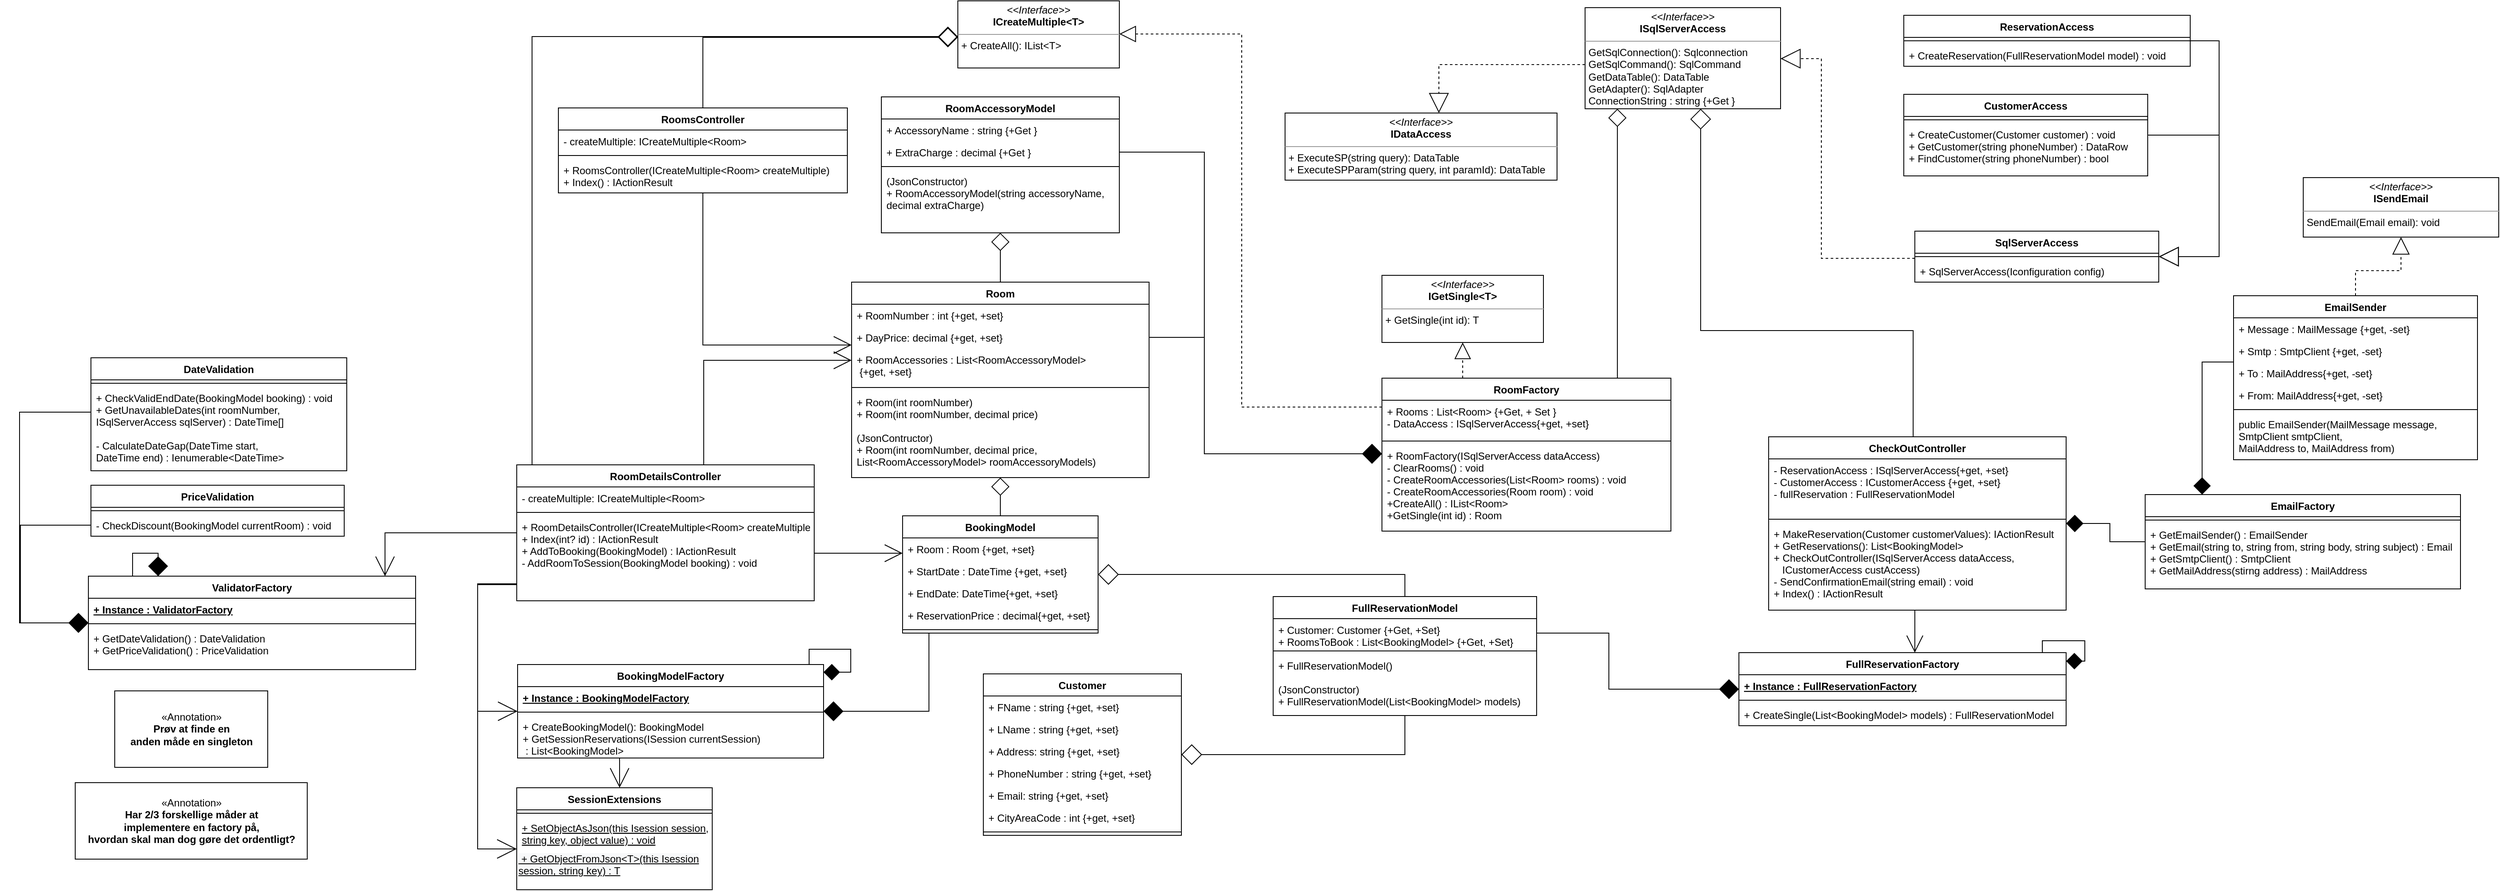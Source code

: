 <mxfile version="14.0.0" type="device"><diagram id="i3O5ik8hlkVFHGnyMfd4" name="Page-1"><mxGraphModel dx="1178" dy="627" grid="0" gridSize="10" guides="1" tooltips="1" connect="1" arrows="1" fold="1" page="1" pageScale="1" pageWidth="827" pageHeight="1169" math="0" shadow="0"><root><mxCell id="0"/><mxCell id="1" parent="0"/><mxCell id="szj3NIsayqAOMkxTJIRv-1" style="edgeStyle=orthogonalEdgeStyle;rounded=0;orthogonalLoop=1;jettySize=auto;html=1;endArrow=diamond;endFill=0;endSize=19;" edge="1" parent="1" source="szj3NIsayqAOMkxTJIRv-3" target="szj3NIsayqAOMkxTJIRv-15"><mxGeometry relative="1" as="geometry"><Array as="points"><mxPoint x="1810" y="1123"/><mxPoint x="1810" y="1123"/></Array></mxGeometry></mxCell><mxCell id="szj3NIsayqAOMkxTJIRv-2" style="edgeStyle=orthogonalEdgeStyle;rounded=0;orthogonalLoop=1;jettySize=auto;html=1;endArrow=diamond;endFill=1;endSize=21;" edge="1" parent="1" source="szj3NIsayqAOMkxTJIRv-3" target="szj3NIsayqAOMkxTJIRv-27"><mxGeometry relative="1" as="geometry"><Array as="points"><mxPoint x="1726" y="1373"/></Array></mxGeometry></mxCell><mxCell id="szj3NIsayqAOMkxTJIRv-3" value="BookingModel" style="swimlane;fontStyle=1;align=center;verticalAlign=top;childLayout=stackLayout;horizontal=1;startSize=26;horizontalStack=0;resizeParent=1;resizeParentMax=0;resizeLast=0;collapsible=1;marginBottom=0;" vertex="1" parent="1"><mxGeometry x="1695" y="1143" width="230" height="138" as="geometry"/></mxCell><mxCell id="szj3NIsayqAOMkxTJIRv-4" value="+ Room : Room {+get, +set}" style="text;strokeColor=none;fillColor=none;align=left;verticalAlign=top;spacingLeft=4;spacingRight=4;overflow=hidden;rotatable=0;points=[[0,0.5],[1,0.5]];portConstraint=eastwest;" vertex="1" parent="szj3NIsayqAOMkxTJIRv-3"><mxGeometry y="26" width="230" height="26" as="geometry"/></mxCell><mxCell id="szj3NIsayqAOMkxTJIRv-5" value="+ StartDate : DateTime {+get, +set}" style="text;strokeColor=none;fillColor=none;align=left;verticalAlign=top;spacingLeft=4;spacingRight=4;overflow=hidden;rotatable=0;points=[[0,0.5],[1,0.5]];portConstraint=eastwest;" vertex="1" parent="szj3NIsayqAOMkxTJIRv-3"><mxGeometry y="52" width="230" height="26" as="geometry"/></mxCell><mxCell id="szj3NIsayqAOMkxTJIRv-6" value="+ EndDate: DateTime{+get, +set}" style="text;strokeColor=none;fillColor=none;align=left;verticalAlign=top;spacingLeft=4;spacingRight=4;overflow=hidden;rotatable=0;points=[[0,0.5],[1,0.5]];portConstraint=eastwest;" vertex="1" parent="szj3NIsayqAOMkxTJIRv-3"><mxGeometry y="78" width="230" height="26" as="geometry"/></mxCell><mxCell id="szj3NIsayqAOMkxTJIRv-7" value="+ ReservationPrice : decimal{+get, +set}" style="text;strokeColor=none;fillColor=none;align=left;verticalAlign=top;spacingLeft=4;spacingRight=4;overflow=hidden;rotatable=0;points=[[0,0.5],[1,0.5]];portConstraint=eastwest;" vertex="1" parent="szj3NIsayqAOMkxTJIRv-3"><mxGeometry y="104" width="230" height="26" as="geometry"/></mxCell><mxCell id="szj3NIsayqAOMkxTJIRv-8" value="" style="line;strokeWidth=1;fillColor=none;align=left;verticalAlign=middle;spacingTop=-1;spacingLeft=3;spacingRight=3;rotatable=0;labelPosition=right;points=[];portConstraint=eastwest;" vertex="1" parent="szj3NIsayqAOMkxTJIRv-3"><mxGeometry y="130" width="230" height="8" as="geometry"/></mxCell><mxCell id="szj3NIsayqAOMkxTJIRv-9" style="edgeStyle=orthogonalEdgeStyle;rounded=0;orthogonalLoop=1;jettySize=auto;html=1;endArrow=diamond;endFill=0;endSize=22;" edge="1" parent="1" source="szj3NIsayqAOMkxTJIRv-10" target="szj3NIsayqAOMkxTJIRv-3"><mxGeometry relative="1" as="geometry"><Array as="points"><mxPoint x="2021" y="1212"/><mxPoint x="2021" y="1212"/></Array></mxGeometry></mxCell><mxCell id="szj3NIsayqAOMkxTJIRv-10" value="FullReservationModel" style="swimlane;fontStyle=1;align=center;verticalAlign=top;childLayout=stackLayout;horizontal=1;startSize=26;horizontalStack=0;resizeParent=1;resizeParentMax=0;resizeLast=0;collapsible=1;marginBottom=0;" vertex="1" parent="1"><mxGeometry x="2131" y="1238" width="310" height="140" as="geometry"/></mxCell><mxCell id="szj3NIsayqAOMkxTJIRv-11" value="+ Customer: Customer {+Get, +Set}&#10;+ RoomsToBook : List&lt;BookingModel&gt; {+Get, +Set}" style="text;strokeColor=none;fillColor=none;align=left;verticalAlign=top;spacingLeft=4;spacingRight=4;overflow=hidden;rotatable=0;points=[[0,0.5],[1,0.5]];portConstraint=eastwest;" vertex="1" parent="szj3NIsayqAOMkxTJIRv-10"><mxGeometry y="26" width="310" height="34" as="geometry"/></mxCell><mxCell id="szj3NIsayqAOMkxTJIRv-12" value="" style="line;strokeWidth=1;fillColor=none;align=left;verticalAlign=middle;spacingTop=-1;spacingLeft=3;spacingRight=3;rotatable=0;labelPosition=right;points=[];portConstraint=eastwest;" vertex="1" parent="szj3NIsayqAOMkxTJIRv-10"><mxGeometry y="60" width="310" height="8" as="geometry"/></mxCell><mxCell id="szj3NIsayqAOMkxTJIRv-13" value="+ FullReservationModel()&#10;&#10;(JsonConstructor)&#10;+ FullReservationModel(List&lt;BookingModel&gt; models) " style="text;strokeColor=none;fillColor=none;align=left;verticalAlign=top;spacingLeft=4;spacingRight=4;overflow=hidden;rotatable=0;points=[[0,0.5],[1,0.5]];portConstraint=eastwest;" vertex="1" parent="szj3NIsayqAOMkxTJIRv-10"><mxGeometry y="68" width="310" height="72" as="geometry"/></mxCell><mxCell id="szj3NIsayqAOMkxTJIRv-14" style="edgeStyle=orthogonalEdgeStyle;rounded=0;orthogonalLoop=1;jettySize=auto;html=1;exitX=0.5;exitY=0;exitDx=0;exitDy=0;endArrow=diamond;endFill=0;endSize=19;" edge="1" parent="1" source="szj3NIsayqAOMkxTJIRv-15" target="szj3NIsayqAOMkxTJIRv-21"><mxGeometry relative="1" as="geometry"/></mxCell><mxCell id="szj3NIsayqAOMkxTJIRv-15" value="Room" style="swimlane;fontStyle=1;align=center;verticalAlign=top;childLayout=stackLayout;horizontal=1;startSize=26;horizontalStack=0;resizeParent=1;resizeParentMax=0;resizeLast=0;collapsible=1;marginBottom=0;" vertex="1" parent="1"><mxGeometry x="1635" y="868" width="350" height="230" as="geometry"/></mxCell><mxCell id="szj3NIsayqAOMkxTJIRv-16" value="+ RoomNumber : int {+get, +set}" style="text;strokeColor=none;fillColor=none;align=left;verticalAlign=top;spacingLeft=4;spacingRight=4;overflow=hidden;rotatable=0;points=[[0,0.5],[1,0.5]];portConstraint=eastwest;" vertex="1" parent="szj3NIsayqAOMkxTJIRv-15"><mxGeometry y="26" width="350" height="26" as="geometry"/></mxCell><mxCell id="szj3NIsayqAOMkxTJIRv-17" value="+ DayPrice: decimal {+get, +set}" style="text;strokeColor=none;fillColor=none;align=left;verticalAlign=top;spacingLeft=4;spacingRight=4;overflow=hidden;rotatable=0;points=[[0,0.5],[1,0.5]];portConstraint=eastwest;" vertex="1" parent="szj3NIsayqAOMkxTJIRv-15"><mxGeometry y="52" width="350" height="26" as="geometry"/></mxCell><mxCell id="szj3NIsayqAOMkxTJIRv-18" value="+ RoomAccessories : List&lt;RoomAccessoryModel&gt;&#10; {+get, +set}" style="text;strokeColor=none;fillColor=none;align=left;verticalAlign=top;spacingLeft=4;spacingRight=4;overflow=hidden;rotatable=0;points=[[0,0.5],[1,0.5]];portConstraint=eastwest;" vertex="1" parent="szj3NIsayqAOMkxTJIRv-15"><mxGeometry y="78" width="350" height="42" as="geometry"/></mxCell><mxCell id="szj3NIsayqAOMkxTJIRv-19" value="" style="line;strokeWidth=1;fillColor=none;align=left;verticalAlign=middle;spacingTop=-1;spacingLeft=3;spacingRight=3;rotatable=0;labelPosition=right;points=[];portConstraint=eastwest;" vertex="1" parent="szj3NIsayqAOMkxTJIRv-15"><mxGeometry y="120" width="350" height="8" as="geometry"/></mxCell><mxCell id="szj3NIsayqAOMkxTJIRv-20" value="+ Room(int roomNumber)&#10;+ Room(int roomNumber, decimal price)&#10;&#10;(JsonContructor)&#10;+ Room(int roomNumber, decimal price, &#10;List&lt;RoomAccessoryModel&gt; roomAccessoryModels) &#10;" style="text;strokeColor=none;fillColor=none;align=left;verticalAlign=top;spacingLeft=4;spacingRight=4;overflow=hidden;rotatable=0;points=[[0,0.5],[1,0.5]];portConstraint=eastwest;" vertex="1" parent="szj3NIsayqAOMkxTJIRv-15"><mxGeometry y="128" width="350" height="102" as="geometry"/></mxCell><mxCell id="szj3NIsayqAOMkxTJIRv-21" value="RoomAccessoryModel" style="swimlane;fontStyle=1;align=center;verticalAlign=top;childLayout=stackLayout;horizontal=1;startSize=26;horizontalStack=0;resizeParent=1;resizeParentMax=0;resizeLast=0;collapsible=1;marginBottom=0;" vertex="1" parent="1"><mxGeometry x="1670" y="650" width="280" height="160" as="geometry"/></mxCell><mxCell id="szj3NIsayqAOMkxTJIRv-22" value="+ AccessoryName : string {+Get }" style="text;strokeColor=none;fillColor=none;align=left;verticalAlign=top;spacingLeft=4;spacingRight=4;overflow=hidden;rotatable=0;points=[[0,0.5],[1,0.5]];portConstraint=eastwest;" vertex="1" parent="szj3NIsayqAOMkxTJIRv-21"><mxGeometry y="26" width="280" height="26" as="geometry"/></mxCell><mxCell id="szj3NIsayqAOMkxTJIRv-23" value="+ ExtraCharge : decimal {+Get }" style="text;strokeColor=none;fillColor=none;align=left;verticalAlign=top;spacingLeft=4;spacingRight=4;overflow=hidden;rotatable=0;points=[[0,0.5],[1,0.5]];portConstraint=eastwest;" vertex="1" parent="szj3NIsayqAOMkxTJIRv-21"><mxGeometry y="52" width="280" height="26" as="geometry"/></mxCell><mxCell id="szj3NIsayqAOMkxTJIRv-24" value="" style="line;strokeWidth=1;fillColor=none;align=left;verticalAlign=middle;spacingTop=-1;spacingLeft=3;spacingRight=3;rotatable=0;labelPosition=right;points=[];portConstraint=eastwest;" vertex="1" parent="szj3NIsayqAOMkxTJIRv-21"><mxGeometry y="78" width="280" height="8" as="geometry"/></mxCell><mxCell id="szj3NIsayqAOMkxTJIRv-25" value="(JsonConstructor)&#10;+ RoomAccessoryModel(string accessoryName, &#10;decimal extraCharge) " style="text;strokeColor=none;fillColor=none;align=left;verticalAlign=top;spacingLeft=4;spacingRight=4;overflow=hidden;rotatable=0;points=[[0,0.5],[1,0.5]];portConstraint=eastwest;" vertex="1" parent="szj3NIsayqAOMkxTJIRv-21"><mxGeometry y="86" width="280" height="74" as="geometry"/></mxCell><mxCell id="szj3NIsayqAOMkxTJIRv-26" style="edgeStyle=orthogonalEdgeStyle;rounded=0;orthogonalLoop=1;jettySize=auto;html=1;endArrow=open;endFill=0;endSize=21;" edge="1" parent="1" source="szj3NIsayqAOMkxTJIRv-27" target="szj3NIsayqAOMkxTJIRv-49"><mxGeometry relative="1" as="geometry"><Array as="points"><mxPoint x="1362" y="1445"/><mxPoint x="1362" y="1445"/></Array></mxGeometry></mxCell><mxCell id="szj3NIsayqAOMkxTJIRv-27" value="BookingModelFactory" style="swimlane;fontStyle=1;align=center;verticalAlign=top;childLayout=stackLayout;horizontal=1;startSize=26;horizontalStack=0;resizeParent=1;resizeParentMax=0;resizeLast=0;collapsible=1;marginBottom=0;" vertex="1" parent="1"><mxGeometry x="1242" y="1318" width="360" height="110" as="geometry"/></mxCell><mxCell id="szj3NIsayqAOMkxTJIRv-28" value="+ Instance : BookingModelFactory" style="text;strokeColor=none;fillColor=none;align=left;verticalAlign=top;spacingLeft=4;spacingRight=4;overflow=hidden;rotatable=0;points=[[0,0.5],[1,0.5]];portConstraint=eastwest;fontStyle=5" vertex="1" parent="szj3NIsayqAOMkxTJIRv-27"><mxGeometry y="26" width="360" height="26" as="geometry"/></mxCell><mxCell id="szj3NIsayqAOMkxTJIRv-29" value="" style="line;strokeWidth=1;fillColor=none;align=left;verticalAlign=middle;spacingTop=-1;spacingLeft=3;spacingRight=3;rotatable=0;labelPosition=right;points=[];portConstraint=eastwest;" vertex="1" parent="szj3NIsayqAOMkxTJIRv-27"><mxGeometry y="52" width="360" height="8" as="geometry"/></mxCell><mxCell id="szj3NIsayqAOMkxTJIRv-30" value="+ CreateBookingModel(): BookingModel&#10;+ GetSessionReservations(ISession currentSession)&#10; : List&lt;BookingModel&gt;" style="text;strokeColor=none;fillColor=none;align=left;verticalAlign=top;spacingLeft=4;spacingRight=4;overflow=hidden;rotatable=0;points=[[0,0.5],[1,0.5]];portConstraint=eastwest;" vertex="1" parent="szj3NIsayqAOMkxTJIRv-27"><mxGeometry y="60" width="360" height="50" as="geometry"/></mxCell><mxCell id="szj3NIsayqAOMkxTJIRv-31" value="FullReservationFactory" style="swimlane;fontStyle=1;align=center;verticalAlign=top;childLayout=stackLayout;horizontal=1;startSize=26;horizontalStack=0;resizeParent=1;resizeParentMax=0;resizeLast=0;collapsible=1;marginBottom=0;" vertex="1" parent="1"><mxGeometry x="2679" y="1304" width="385" height="86" as="geometry"/></mxCell><mxCell id="szj3NIsayqAOMkxTJIRv-32" value="+ Instance : FullReservationFactory" style="text;strokeColor=none;fillColor=none;align=left;verticalAlign=top;spacingLeft=4;spacingRight=4;overflow=hidden;rotatable=0;points=[[0,0.5],[1,0.5]];portConstraint=eastwest;fontStyle=5" vertex="1" parent="szj3NIsayqAOMkxTJIRv-31"><mxGeometry y="26" width="385" height="26" as="geometry"/></mxCell><mxCell id="szj3NIsayqAOMkxTJIRv-33" value="" style="line;strokeWidth=1;fillColor=none;align=left;verticalAlign=middle;spacingTop=-1;spacingLeft=3;spacingRight=3;rotatable=0;labelPosition=right;points=[];portConstraint=eastwest;" vertex="1" parent="szj3NIsayqAOMkxTJIRv-31"><mxGeometry y="52" width="385" height="8" as="geometry"/></mxCell><mxCell id="szj3NIsayqAOMkxTJIRv-34" value="+ CreateSingle(List&lt;BookingModel&gt; models) : FullReservationModel" style="text;strokeColor=none;fillColor=none;align=left;verticalAlign=top;spacingLeft=4;spacingRight=4;overflow=hidden;rotatable=0;points=[[0,0.5],[1,0.5]];portConstraint=eastwest;" vertex="1" parent="szj3NIsayqAOMkxTJIRv-31"><mxGeometry y="60" width="385" height="26" as="geometry"/></mxCell><mxCell id="szj3NIsayqAOMkxTJIRv-35" style="edgeStyle=orthogonalEdgeStyle;rounded=0;orthogonalLoop=1;jettySize=auto;html=1;endArrow=block;endFill=0;endSize=17;dashed=1;" edge="1" parent="1" source="szj3NIsayqAOMkxTJIRv-37" target="szj3NIsayqAOMkxTJIRv-68"><mxGeometry relative="1" as="geometry"><Array as="points"><mxPoint x="2354" y="960"/><mxPoint x="2354" y="960"/></Array></mxGeometry></mxCell><mxCell id="szj3NIsayqAOMkxTJIRv-36" style="edgeStyle=orthogonalEdgeStyle;rounded=0;orthogonalLoop=1;jettySize=auto;html=1;dashed=1;endArrow=block;endFill=0;endSize=17;" edge="1" parent="1" source="szj3NIsayqAOMkxTJIRv-37" target="szj3NIsayqAOMkxTJIRv-70"><mxGeometry relative="1" as="geometry"><Array as="points"><mxPoint x="2094" y="1015"/><mxPoint x="2094" y="576"/></Array></mxGeometry></mxCell><mxCell id="szj3NIsayqAOMkxTJIRv-37" value="RoomFactory" style="swimlane;fontStyle=1;align=center;verticalAlign=top;childLayout=stackLayout;horizontal=1;startSize=26;horizontalStack=0;resizeParent=1;resizeParentMax=0;resizeLast=0;collapsible=1;marginBottom=0;" vertex="1" parent="1"><mxGeometry x="2259" y="981" width="340" height="180" as="geometry"/></mxCell><mxCell id="szj3NIsayqAOMkxTJIRv-38" value="+ Rooms : List&lt;Room&gt; {+Get, + Set }&#10;- DataAccess : ISqlServerAccess{+get, +set}" style="text;strokeColor=none;fillColor=none;align=left;verticalAlign=top;spacingLeft=4;spacingRight=4;overflow=hidden;rotatable=0;points=[[0,0.5],[1,0.5]];portConstraint=eastwest;" vertex="1" parent="szj3NIsayqAOMkxTJIRv-37"><mxGeometry y="26" width="340" height="44" as="geometry"/></mxCell><mxCell id="szj3NIsayqAOMkxTJIRv-39" value="" style="line;strokeWidth=1;fillColor=none;align=left;verticalAlign=middle;spacingTop=-1;spacingLeft=3;spacingRight=3;rotatable=0;labelPosition=right;points=[];portConstraint=eastwest;" vertex="1" parent="szj3NIsayqAOMkxTJIRv-37"><mxGeometry y="70" width="340" height="8" as="geometry"/></mxCell><mxCell id="szj3NIsayqAOMkxTJIRv-40" value="+ RoomFactory(ISqlServerAccess dataAccess)&#10;- ClearRooms() : void&#10;- CreateRoomAccessories(List&lt;Room&gt; rooms) : void&#10;- CreateRoomAccessories(Room room) : void&#10;+CreateAll() : IList&lt;Room&gt;&#10;+GetSingle(int id) : Room" style="text;strokeColor=none;fillColor=none;align=left;verticalAlign=top;spacingLeft=4;spacingRight=4;overflow=hidden;rotatable=0;points=[[0,0.5],[1,0.5]];portConstraint=eastwest;" vertex="1" parent="szj3NIsayqAOMkxTJIRv-37"><mxGeometry y="78" width="340" height="102" as="geometry"/></mxCell><mxCell id="szj3NIsayqAOMkxTJIRv-41" value="Customer" style="swimlane;fontStyle=1;align=center;verticalAlign=top;childLayout=stackLayout;horizontal=1;startSize=26;horizontalStack=0;resizeParent=1;resizeParentMax=0;resizeLast=0;collapsible=1;marginBottom=0;" vertex="1" parent="1"><mxGeometry x="1790" y="1329" width="233" height="190" as="geometry"/></mxCell><mxCell id="szj3NIsayqAOMkxTJIRv-42" value="+ FName : string {+get, +set}" style="text;strokeColor=none;fillColor=none;align=left;verticalAlign=top;spacingLeft=4;spacingRight=4;overflow=hidden;rotatable=0;points=[[0,0.5],[1,0.5]];portConstraint=eastwest;" vertex="1" parent="szj3NIsayqAOMkxTJIRv-41"><mxGeometry y="26" width="233" height="26" as="geometry"/></mxCell><mxCell id="szj3NIsayqAOMkxTJIRv-43" value="+ LName : string {+get, +set}" style="text;strokeColor=none;fillColor=none;align=left;verticalAlign=top;spacingLeft=4;spacingRight=4;overflow=hidden;rotatable=0;points=[[0,0.5],[1,0.5]];portConstraint=eastwest;" vertex="1" parent="szj3NIsayqAOMkxTJIRv-41"><mxGeometry y="52" width="233" height="26" as="geometry"/></mxCell><mxCell id="szj3NIsayqAOMkxTJIRv-44" value="+ Address: string {+get, +set}" style="text;strokeColor=none;fillColor=none;align=left;verticalAlign=top;spacingLeft=4;spacingRight=4;overflow=hidden;rotatable=0;points=[[0,0.5],[1,0.5]];portConstraint=eastwest;" vertex="1" parent="szj3NIsayqAOMkxTJIRv-41"><mxGeometry y="78" width="233" height="26" as="geometry"/></mxCell><mxCell id="szj3NIsayqAOMkxTJIRv-45" value="+ PhoneNumber : string {+get, +set}" style="text;strokeColor=none;fillColor=none;align=left;verticalAlign=top;spacingLeft=4;spacingRight=4;overflow=hidden;rotatable=0;points=[[0,0.5],[1,0.5]];portConstraint=eastwest;" vertex="1" parent="szj3NIsayqAOMkxTJIRv-41"><mxGeometry y="104" width="233" height="26" as="geometry"/></mxCell><mxCell id="szj3NIsayqAOMkxTJIRv-46" value="+ Email: string {+get, +set}" style="text;strokeColor=none;fillColor=none;align=left;verticalAlign=top;spacingLeft=4;spacingRight=4;overflow=hidden;rotatable=0;points=[[0,0.5],[1,0.5]];portConstraint=eastwest;" vertex="1" parent="szj3NIsayqAOMkxTJIRv-41"><mxGeometry y="130" width="233" height="26" as="geometry"/></mxCell><mxCell id="szj3NIsayqAOMkxTJIRv-47" value="+ CityAreaCode : int {+get, +set}" style="text;strokeColor=none;fillColor=none;align=left;verticalAlign=top;spacingLeft=4;spacingRight=4;overflow=hidden;rotatable=0;points=[[0,0.5],[1,0.5]];portConstraint=eastwest;" vertex="1" parent="szj3NIsayqAOMkxTJIRv-41"><mxGeometry y="156" width="233" height="26" as="geometry"/></mxCell><mxCell id="szj3NIsayqAOMkxTJIRv-48" value="" style="line;strokeWidth=1;fillColor=none;align=left;verticalAlign=middle;spacingTop=-1;spacingLeft=3;spacingRight=3;rotatable=0;labelPosition=right;points=[];portConstraint=eastwest;" vertex="1" parent="szj3NIsayqAOMkxTJIRv-41"><mxGeometry y="182" width="233" height="8" as="geometry"/></mxCell><mxCell id="szj3NIsayqAOMkxTJIRv-49" value="SessionExtensions" style="swimlane;fontStyle=1;align=center;verticalAlign=top;childLayout=stackLayout;horizontal=1;startSize=26;horizontalStack=0;resizeParent=1;resizeParentMax=0;resizeLast=0;collapsible=1;marginBottom=0;" vertex="1" parent="1"><mxGeometry x="1241" y="1463" width="230" height="120" as="geometry"/></mxCell><mxCell id="szj3NIsayqAOMkxTJIRv-50" value="" style="line;strokeWidth=1;fillColor=none;align=left;verticalAlign=middle;spacingTop=-1;spacingLeft=3;spacingRight=3;rotatable=0;labelPosition=right;points=[];portConstraint=eastwest;" vertex="1" parent="szj3NIsayqAOMkxTJIRv-49"><mxGeometry y="26" width="230" height="8" as="geometry"/></mxCell><mxCell id="szj3NIsayqAOMkxTJIRv-51" value="+ SetObjectAsJson(this Isession session, &#10;string key, object value) : void" style="text;strokeColor=none;fillColor=none;align=left;verticalAlign=top;spacingLeft=4;spacingRight=4;overflow=hidden;rotatable=0;points=[[0,0.5],[1,0.5]];portConstraint=eastwest;fontStyle=4" vertex="1" parent="szj3NIsayqAOMkxTJIRv-49"><mxGeometry y="34" width="230" height="36" as="geometry"/></mxCell><mxCell id="szj3NIsayqAOMkxTJIRv-52" value="&lt;span style=&quot;color: rgb(0 , 0 , 0) ; font-family: &amp;#34;helvetica&amp;#34; ; font-size: 12px ; font-style: normal ; letter-spacing: normal ; text-align: left ; text-indent: 0px ; text-transform: none ; word-spacing: 0px ; background-color: rgb(248 , 249 , 250) ; display: inline ; float: none&quot;&gt;&amp;nbsp;+ GetObjectFromJson&amp;lt;T&amp;gt;(this Isession session, string key) : T&lt;/span&gt;" style="text;whiteSpace=wrap;html=1;fontStyle=4" vertex="1" parent="szj3NIsayqAOMkxTJIRv-49"><mxGeometry y="70" width="230" height="50" as="geometry"/></mxCell><mxCell id="szj3NIsayqAOMkxTJIRv-53" style="edgeStyle=orthogonalEdgeStyle;rounded=0;orthogonalLoop=1;jettySize=auto;html=1;endArrow=open;endFill=0;endSize=18;" edge="1" parent="1" source="szj3NIsayqAOMkxTJIRv-54" target="szj3NIsayqAOMkxTJIRv-31"><mxGeometry relative="1" as="geometry"><Array as="points"><mxPoint x="2886" y="1285"/><mxPoint x="2886" y="1285"/></Array></mxGeometry></mxCell><mxCell id="szj3NIsayqAOMkxTJIRv-54" value="CheckOutController&#10;" style="swimlane;fontStyle=1;align=center;verticalAlign=top;childLayout=stackLayout;horizontal=1;startSize=26;horizontalStack=0;resizeParent=1;resizeParentMax=0;resizeLast=0;collapsible=1;marginBottom=0;" vertex="1" parent="1"><mxGeometry x="2714" y="1050" width="350" height="204" as="geometry"/></mxCell><mxCell id="szj3NIsayqAOMkxTJIRv-55" value="- ReservationAccess : ISqlServerAccess{+get, +set}&#10;- CustomerAccess : ICustomerAccess {+get, +set}&#10;- fullReservation : FullReservationModel" style="text;strokeColor=none;fillColor=none;align=left;verticalAlign=top;spacingLeft=4;spacingRight=4;overflow=hidden;rotatable=0;points=[[0,0.5],[1,0.5]];portConstraint=eastwest;" vertex="1" parent="szj3NIsayqAOMkxTJIRv-54"><mxGeometry y="26" width="350" height="67" as="geometry"/></mxCell><mxCell id="szj3NIsayqAOMkxTJIRv-56" value="" style="line;strokeWidth=1;fillColor=none;align=left;verticalAlign=middle;spacingTop=-1;spacingLeft=3;spacingRight=3;rotatable=0;labelPosition=right;points=[];portConstraint=eastwest;" vertex="1" parent="szj3NIsayqAOMkxTJIRv-54"><mxGeometry y="93" width="350" height="8" as="geometry"/></mxCell><mxCell id="szj3NIsayqAOMkxTJIRv-57" value="+ MakeReservation(Customer customerValues): IActionResult&#10;+ GetReservations(): List&lt;BookingModel&gt;&#10;+ CheckOutController(ISqlServerAccess dataAccess, &#10;   ICustomerAccess custAccess)&#10;- SendConfirmationEmail(string email) : void&#10;+ Index() : IActionResult" style="text;strokeColor=none;fillColor=none;align=left;verticalAlign=top;spacingLeft=4;spacingRight=4;overflow=hidden;rotatable=0;points=[[0,0.5],[1,0.5]];portConstraint=eastwest;" vertex="1" parent="szj3NIsayqAOMkxTJIRv-54"><mxGeometry y="101" width="350" height="103" as="geometry"/></mxCell><mxCell id="szj3NIsayqAOMkxTJIRv-58" value="RoomsController" style="swimlane;fontStyle=1;align=center;verticalAlign=top;childLayout=stackLayout;horizontal=1;startSize=26;horizontalStack=0;resizeParent=1;resizeParentMax=0;resizeLast=0;collapsible=1;marginBottom=0;" vertex="1" parent="1"><mxGeometry x="1290" y="663" width="340" height="100" as="geometry"/></mxCell><mxCell id="szj3NIsayqAOMkxTJIRv-59" value="- createMultiple: ICreateMultiple&lt;Room&gt;" style="text;strokeColor=none;fillColor=none;align=left;verticalAlign=top;spacingLeft=4;spacingRight=4;overflow=hidden;rotatable=0;points=[[0,0.5],[1,0.5]];portConstraint=eastwest;" vertex="1" parent="szj3NIsayqAOMkxTJIRv-58"><mxGeometry y="26" width="340" height="26" as="geometry"/></mxCell><mxCell id="szj3NIsayqAOMkxTJIRv-60" value="" style="line;strokeWidth=1;fillColor=none;align=left;verticalAlign=middle;spacingTop=-1;spacingLeft=3;spacingRight=3;rotatable=0;labelPosition=right;points=[];portConstraint=eastwest;" vertex="1" parent="szj3NIsayqAOMkxTJIRv-58"><mxGeometry y="52" width="340" height="8" as="geometry"/></mxCell><mxCell id="szj3NIsayqAOMkxTJIRv-61" value="+ RoomsController(ICreateMultiple&lt;Room&gt; createMultiple)&#10;+ Index() : IActionResult" style="text;strokeColor=none;fillColor=none;align=left;verticalAlign=top;spacingLeft=4;spacingRight=4;overflow=hidden;rotatable=0;points=[[0,0.5],[1,0.5]];portConstraint=eastwest;" vertex="1" parent="szj3NIsayqAOMkxTJIRv-58"><mxGeometry y="60" width="340" height="40" as="geometry"/></mxCell><mxCell id="szj3NIsayqAOMkxTJIRv-62" style="edgeStyle=orthogonalEdgeStyle;rounded=0;orthogonalLoop=1;jettySize=auto;html=1;endArrow=diamond;endFill=0;endSize=21;" edge="1" parent="1" source="szj3NIsayqAOMkxTJIRv-64" target="szj3NIsayqAOMkxTJIRv-70"><mxGeometry relative="1" as="geometry"><Array as="points"><mxPoint x="1336" y="1104"/><mxPoint x="1259" y="1104"/><mxPoint x="1259" y="579"/></Array></mxGeometry></mxCell><mxCell id="szj3NIsayqAOMkxTJIRv-63" style="edgeStyle=orthogonalEdgeStyle;rounded=0;orthogonalLoop=1;jettySize=auto;html=1;exitX=0;exitY=0.5;exitDx=0;exitDy=0;endArrow=open;endFill=0;endSize=21;" edge="1" parent="1" source="szj3NIsayqAOMkxTJIRv-64" target="szj3NIsayqAOMkxTJIRv-116"><mxGeometry relative="1" as="geometry"><Array as="points"><mxPoint x="1086" y="1163"/></Array></mxGeometry></mxCell><mxCell id="szj3NIsayqAOMkxTJIRv-64" value="RoomDetailsController" style="swimlane;fontStyle=1;align=center;verticalAlign=top;childLayout=stackLayout;horizontal=1;startSize=26;horizontalStack=0;resizeParent=1;resizeParentMax=0;resizeLast=0;collapsible=1;marginBottom=0;" vertex="1" parent="1"><mxGeometry x="1241" y="1083" width="350" height="160" as="geometry"/></mxCell><mxCell id="szj3NIsayqAOMkxTJIRv-65" value="- createMultiple: ICreateMultiple&lt;Room&gt;" style="text;strokeColor=none;fillColor=none;align=left;verticalAlign=top;spacingLeft=4;spacingRight=4;overflow=hidden;rotatable=0;points=[[0,0.5],[1,0.5]];portConstraint=eastwest;" vertex="1" parent="szj3NIsayqAOMkxTJIRv-64"><mxGeometry y="26" width="350" height="26" as="geometry"/></mxCell><mxCell id="szj3NIsayqAOMkxTJIRv-66" value="" style="line;strokeWidth=1;fillColor=none;align=left;verticalAlign=middle;spacingTop=-1;spacingLeft=3;spacingRight=3;rotatable=0;labelPosition=right;points=[];portConstraint=eastwest;" vertex="1" parent="szj3NIsayqAOMkxTJIRv-64"><mxGeometry y="52" width="350" height="8" as="geometry"/></mxCell><mxCell id="szj3NIsayqAOMkxTJIRv-67" value="+ RoomDetailsController(ICreateMultiple&lt;Room&gt; createMultiple)&#10;+ Index(int? id) : IActionResult&#10;+ AddToBooking(BookingModel) : IActionResult&#10;- AddRoomToSession(BookingModel booking) : void" style="text;strokeColor=none;fillColor=none;align=left;verticalAlign=top;spacingLeft=4;spacingRight=4;overflow=hidden;rotatable=0;points=[[0,0.5],[1,0.5]];portConstraint=eastwest;" vertex="1" parent="szj3NIsayqAOMkxTJIRv-64"><mxGeometry y="60" width="350" height="100" as="geometry"/></mxCell><mxCell id="szj3NIsayqAOMkxTJIRv-68" value="&lt;p style=&quot;margin: 0px ; margin-top: 4px ; text-align: center&quot;&gt;&lt;i&gt;&amp;lt;&amp;lt;Interface&amp;gt;&amp;gt;&lt;/i&gt;&lt;br&gt;&lt;b&gt;IGetSingle&amp;lt;T&amp;gt;&lt;/b&gt;&lt;/p&gt;&lt;hr size=&quot;1&quot;&gt;&lt;p style=&quot;margin: 0px ; margin-left: 4px&quot;&gt;&lt;/p&gt;&lt;p style=&quot;margin: 0px ; margin-left: 4px&quot;&gt;+ GetSingle(int id): T&lt;br&gt;&lt;br&gt;&lt;/p&gt;" style="verticalAlign=top;align=left;overflow=fill;fontSize=12;fontFamily=Helvetica;html=1;" vertex="1" parent="1"><mxGeometry x="2259" y="860" width="190" height="79" as="geometry"/></mxCell><mxCell id="szj3NIsayqAOMkxTJIRv-69" value="&lt;p style=&quot;margin: 0px ; margin-top: 4px ; text-align: center&quot;&gt;&lt;i&gt;&amp;lt;&amp;lt;Interface&amp;gt;&amp;gt;&lt;/i&gt;&lt;br&gt;&lt;b&gt;IDataAccess&lt;/b&gt;&lt;/p&gt;&lt;hr size=&quot;1&quot;&gt;&lt;p style=&quot;margin: 0px ; margin-left: 4px&quot;&gt;&lt;/p&gt;&lt;p style=&quot;margin: 0px ; margin-left: 4px&quot;&gt;+ ExecuteSP(string query): DataTable&lt;/p&gt;&lt;p style=&quot;margin: 0px ; margin-left: 4px&quot;&gt;+ ExecuteSPParam(string query, int paramId): DataTable&lt;br&gt;&lt;br&gt;&lt;/p&gt;" style="verticalAlign=top;align=left;overflow=fill;fontSize=12;fontFamily=Helvetica;html=1;" vertex="1" parent="1"><mxGeometry x="2145" y="669" width="320" height="79" as="geometry"/></mxCell><mxCell id="szj3NIsayqAOMkxTJIRv-70" value="&lt;p style=&quot;margin: 0px ; margin-top: 4px ; text-align: center&quot;&gt;&lt;i&gt;&amp;lt;&amp;lt;Interface&amp;gt;&amp;gt;&lt;/i&gt;&lt;br&gt;&lt;b&gt;ICreateMultiple&amp;lt;T&amp;gt;&lt;/b&gt;&lt;/p&gt;&lt;hr size=&quot;1&quot;&gt;&lt;p style=&quot;margin: 0px ; margin-left: 4px&quot;&gt;&lt;/p&gt;&lt;p style=&quot;margin: 0px ; margin-left: 4px&quot;&gt;+ CreateAll(): IList&amp;lt;T&amp;gt;&lt;br&gt;&lt;br&gt;&lt;/p&gt;" style="verticalAlign=top;align=left;overflow=fill;fontSize=12;fontFamily=Helvetica;html=1;" vertex="1" parent="1"><mxGeometry x="1760" y="537" width="190" height="79" as="geometry"/></mxCell><mxCell id="szj3NIsayqAOMkxTJIRv-71" style="edgeStyle=orthogonalEdgeStyle;rounded=0;orthogonalLoop=1;jettySize=auto;html=1;endArrow=diamond;endFill=1;endSize=17;" edge="1" parent="1" source="szj3NIsayqAOMkxTJIRv-31" target="szj3NIsayqAOMkxTJIRv-31"><mxGeometry relative="1" as="geometry"><mxPoint x="2872" y="1254.07" as="sourcePoint"/><Array as="points"><mxPoint x="3036" y="1290"/><mxPoint x="3086" y="1290"/><mxPoint x="3086" y="1314"/></Array></mxGeometry></mxCell><mxCell id="szj3NIsayqAOMkxTJIRv-72" style="edgeStyle=orthogonalEdgeStyle;rounded=0;orthogonalLoop=1;jettySize=auto;html=1;exitX=0.75;exitY=0;exitDx=0;exitDy=0;endArrow=diamond;endFill=1;endSize=17;" edge="1" parent="1" source="szj3NIsayqAOMkxTJIRv-27" target="szj3NIsayqAOMkxTJIRv-27"><mxGeometry relative="1" as="geometry"><Array as="points"><mxPoint x="1585" y="1318"/><mxPoint x="1585" y="1300"/><mxPoint x="1634" y="1300"/><mxPoint x="1634" y="1327"/></Array></mxGeometry></mxCell><mxCell id="szj3NIsayqAOMkxTJIRv-73" style="edgeStyle=orthogonalEdgeStyle;rounded=0;orthogonalLoop=1;jettySize=auto;html=1;endArrow=diamond;endFill=0;endSize=19;" edge="1" parent="1" source="szj3NIsayqAOMkxTJIRv-37" target="szj3NIsayqAOMkxTJIRv-83"><mxGeometry relative="1" as="geometry"><Array as="points"><mxPoint x="2536" y="947"/><mxPoint x="2536" y="947"/></Array></mxGeometry></mxCell><mxCell id="szj3NIsayqAOMkxTJIRv-74" style="edgeStyle=orthogonalEdgeStyle;rounded=0;orthogonalLoop=1;jettySize=auto;html=1;endArrow=open;endFill=0;endSize=19;" edge="1" parent="1" source="szj3NIsayqAOMkxTJIRv-58" target="szj3NIsayqAOMkxTJIRv-15"><mxGeometry relative="1" as="geometry"><Array as="points"><mxPoint x="1460" y="942"/></Array></mxGeometry></mxCell><mxCell id="szj3NIsayqAOMkxTJIRv-75" style="edgeStyle=orthogonalEdgeStyle;rounded=0;orthogonalLoop=1;jettySize=auto;html=1;endArrow=open;endFill=0;endSize=19;" edge="1" parent="1" source="szj3NIsayqAOMkxTJIRv-64" target="szj3NIsayqAOMkxTJIRv-15"><mxGeometry relative="1" as="geometry"><mxPoint x="1591" y="960" as="targetPoint"/><Array as="points"><mxPoint x="1461" y="960"/></Array></mxGeometry></mxCell><mxCell id="szj3NIsayqAOMkxTJIRv-76" style="edgeStyle=orthogonalEdgeStyle;rounded=0;orthogonalLoop=1;jettySize=auto;html=1;endArrow=diamond;endFill=0;endSize=21;" edge="1" parent="1" source="szj3NIsayqAOMkxTJIRv-58" target="szj3NIsayqAOMkxTJIRv-70"><mxGeometry relative="1" as="geometry"><Array as="points"><mxPoint x="1460" y="580"/></Array></mxGeometry></mxCell><mxCell id="szj3NIsayqAOMkxTJIRv-77" style="edgeStyle=orthogonalEdgeStyle;rounded=0;orthogonalLoop=1;jettySize=auto;html=1;endArrow=open;endFill=0;endSize=19;" edge="1" parent="1" source="szj3NIsayqAOMkxTJIRv-64" target="szj3NIsayqAOMkxTJIRv-3"><mxGeometry relative="1" as="geometry"><Array as="points"><mxPoint x="1666" y="1187"/><mxPoint x="1666" y="1187"/></Array></mxGeometry></mxCell><mxCell id="szj3NIsayqAOMkxTJIRv-78" style="edgeStyle=orthogonalEdgeStyle;rounded=0;orthogonalLoop=1;jettySize=auto;html=1;endArrow=diamond;endFill=0;endSize=22;" edge="1" parent="1" source="szj3NIsayqAOMkxTJIRv-10" target="szj3NIsayqAOMkxTJIRv-41"><mxGeometry relative="1" as="geometry"><Array as="points"><mxPoint x="2286" y="1424"/></Array></mxGeometry></mxCell><mxCell id="szj3NIsayqAOMkxTJIRv-79" style="edgeStyle=orthogonalEdgeStyle;rounded=0;orthogonalLoop=1;jettySize=auto;html=1;endArrow=diamond;endFill=0;endSize=22;" edge="1" parent="1" source="szj3NIsayqAOMkxTJIRv-54" target="szj3NIsayqAOMkxTJIRv-83"><mxGeometry relative="1" as="geometry"><Array as="points"><mxPoint x="2884" y="925"/><mxPoint x="2634" y="925"/></Array></mxGeometry></mxCell><mxCell id="szj3NIsayqAOMkxTJIRv-80" style="edgeStyle=orthogonalEdgeStyle;rounded=0;orthogonalLoop=1;jettySize=auto;html=1;endArrow=open;endFill=0;endSize=21;" edge="1" parent="1" source="szj3NIsayqAOMkxTJIRv-64" target="szj3NIsayqAOMkxTJIRv-27"><mxGeometry relative="1" as="geometry"><mxPoint x="1241" y="1196" as="sourcePoint"/><mxPoint x="1058" y="256" as="targetPoint"/><Array as="points"><mxPoint x="1195" y="1224"/><mxPoint x="1195" y="1373"/></Array></mxGeometry></mxCell><mxCell id="szj3NIsayqAOMkxTJIRv-81" style="edgeStyle=orthogonalEdgeStyle;rounded=0;orthogonalLoop=1;jettySize=auto;html=1;endArrow=open;endFill=0;endSize=21;" edge="1" parent="1" source="szj3NIsayqAOMkxTJIRv-67" target="szj3NIsayqAOMkxTJIRv-49"><mxGeometry relative="1" as="geometry"><mxPoint x="1239" y="1189.0" as="sourcePoint"/><mxPoint x="1240" y="1523" as="targetPoint"/><Array as="points"><mxPoint x="1195" y="1223"/><mxPoint x="1195" y="1535"/></Array></mxGeometry></mxCell><mxCell id="szj3NIsayqAOMkxTJIRv-82" style="edgeStyle=orthogonalEdgeStyle;rounded=0;orthogonalLoop=1;jettySize=auto;html=1;endArrow=block;endFill=0;endSize=21;dashed=1;" edge="1" parent="1" source="szj3NIsayqAOMkxTJIRv-83" target="szj3NIsayqAOMkxTJIRv-69"><mxGeometry relative="1" as="geometry"><Array as="points"><mxPoint x="2326" y="612"/></Array></mxGeometry></mxCell><mxCell id="szj3NIsayqAOMkxTJIRv-83" value="&lt;p style=&quot;margin: 0px ; margin-top: 4px ; text-align: center&quot;&gt;&lt;i&gt;&amp;lt;&amp;lt;Interface&amp;gt;&amp;gt;&lt;/i&gt;&lt;br&gt;&lt;b&gt;ISqlServerAccess&lt;/b&gt;&lt;/p&gt;&lt;hr size=&quot;1&quot;&gt;&lt;p style=&quot;margin: 0px ; margin-left: 4px&quot;&gt;&lt;/p&gt;&lt;p style=&quot;margin: 0px ; margin-left: 4px&quot;&gt;GetSqlConnection(): Sqlconnection&lt;br&gt;GetSqlCommand(): SqlCommand&lt;/p&gt;&lt;p style=&quot;margin: 0px ; margin-left: 4px&quot;&gt;GetDataTable(): DataTable&lt;/p&gt;&lt;p style=&quot;margin: 0px ; margin-left: 4px&quot;&gt;GetAdapter(): SqlAdapter&lt;/p&gt;&lt;p style=&quot;margin: 0px ; margin-left: 4px&quot;&gt;ConnectionString : string {+Get }&lt;/p&gt;" style="verticalAlign=top;align=left;overflow=fill;fontSize=12;fontFamily=Helvetica;html=1;" vertex="1" parent="1"><mxGeometry x="2498" y="545" width="230" height="119" as="geometry"/></mxCell><mxCell id="szj3NIsayqAOMkxTJIRv-84" style="edgeStyle=orthogonalEdgeStyle;rounded=0;orthogonalLoop=1;jettySize=auto;html=1;dashed=1;endArrow=block;endFill=0;endSize=21;" edge="1" parent="1" source="szj3NIsayqAOMkxTJIRv-85" target="szj3NIsayqAOMkxTJIRv-83"><mxGeometry relative="1" as="geometry"><Array as="points"><mxPoint x="2776" y="840"/><mxPoint x="2776" y="605"/></Array></mxGeometry></mxCell><mxCell id="szj3NIsayqAOMkxTJIRv-85" value="SqlServerAccess" style="swimlane;fontStyle=1;align=center;verticalAlign=top;childLayout=stackLayout;horizontal=1;startSize=26;horizontalStack=0;resizeParent=1;resizeParentMax=0;resizeLast=0;collapsible=1;marginBottom=0;" vertex="1" parent="1"><mxGeometry x="2886" y="808" width="287" height="60" as="geometry"/></mxCell><mxCell id="szj3NIsayqAOMkxTJIRv-86" value="" style="line;strokeWidth=1;fillColor=none;align=left;verticalAlign=middle;spacingTop=-1;spacingLeft=3;spacingRight=3;rotatable=0;labelPosition=right;points=[];portConstraint=eastwest;" vertex="1" parent="szj3NIsayqAOMkxTJIRv-85"><mxGeometry y="26" width="287" height="8" as="geometry"/></mxCell><mxCell id="szj3NIsayqAOMkxTJIRv-87" value="+ SqlServerAccess(Iconfiguration config)" style="text;strokeColor=none;fillColor=none;align=left;verticalAlign=top;spacingLeft=4;spacingRight=4;overflow=hidden;rotatable=0;points=[[0,0.5],[1,0.5]];portConstraint=eastwest;" vertex="1" parent="szj3NIsayqAOMkxTJIRv-85"><mxGeometry y="34" width="287" height="26" as="geometry"/></mxCell><mxCell id="szj3NIsayqAOMkxTJIRv-88" style="edgeStyle=orthogonalEdgeStyle;rounded=0;orthogonalLoop=1;jettySize=auto;html=1;endArrow=block;endFill=0;endSize=21;" edge="1" parent="1" source="szj3NIsayqAOMkxTJIRv-89" target="szj3NIsayqAOMkxTJIRv-85"><mxGeometry relative="1" as="geometry"><mxPoint x="3296" y="906" as="sourcePoint"/><mxPoint x="3174" y="838" as="targetPoint"/><Array as="points"><mxPoint x="3244" y="695"/><mxPoint x="3244" y="838"/></Array></mxGeometry></mxCell><mxCell id="szj3NIsayqAOMkxTJIRv-89" value="CustomerAccess" style="swimlane;fontStyle=1;align=center;verticalAlign=top;childLayout=stackLayout;horizontal=1;startSize=26;horizontalStack=0;resizeParent=1;resizeParentMax=0;resizeLast=0;collapsible=1;marginBottom=0;" vertex="1" parent="1"><mxGeometry x="2873" y="647" width="287" height="96" as="geometry"/></mxCell><mxCell id="szj3NIsayqAOMkxTJIRv-90" value="" style="line;strokeWidth=1;fillColor=none;align=left;verticalAlign=middle;spacingTop=-1;spacingLeft=3;spacingRight=3;rotatable=0;labelPosition=right;points=[];portConstraint=eastwest;" vertex="1" parent="szj3NIsayqAOMkxTJIRv-89"><mxGeometry y="26" width="287" height="8" as="geometry"/></mxCell><mxCell id="szj3NIsayqAOMkxTJIRv-91" value="+ CreateCustomer(Customer customer) : void&#10;+ GetCustomer(string phoneNumber) : DataRow&#10;+ FindCustomer(string phoneNumber) : bool" style="text;strokeColor=none;fillColor=none;align=left;verticalAlign=top;spacingLeft=4;spacingRight=4;overflow=hidden;rotatable=0;points=[[0,0.5],[1,0.5]];portConstraint=eastwest;" vertex="1" parent="szj3NIsayqAOMkxTJIRv-89"><mxGeometry y="34" width="287" height="62" as="geometry"/></mxCell><mxCell id="szj3NIsayqAOMkxTJIRv-92" style="edgeStyle=orthogonalEdgeStyle;rounded=0;orthogonalLoop=1;jettySize=auto;html=1;endArrow=block;endFill=0;endSize=21;" edge="1" parent="1" source="szj3NIsayqAOMkxTJIRv-93"><mxGeometry relative="1" as="geometry"><mxPoint x="3268" y="791.029" as="sourcePoint"/><mxPoint x="3173" y="838" as="targetPoint"/><Array as="points"><mxPoint x="3244" y="584"/><mxPoint x="3244" y="838"/></Array></mxGeometry></mxCell><mxCell id="szj3NIsayqAOMkxTJIRv-93" value="ReservationAccess" style="swimlane;fontStyle=1;align=center;verticalAlign=top;childLayout=stackLayout;horizontal=1;startSize=26;horizontalStack=0;resizeParent=1;resizeParentMax=0;resizeLast=0;collapsible=1;marginBottom=0;" vertex="1" parent="1"><mxGeometry x="2873" y="554" width="337" height="60" as="geometry"/></mxCell><mxCell id="szj3NIsayqAOMkxTJIRv-94" value="" style="line;strokeWidth=1;fillColor=none;align=left;verticalAlign=middle;spacingTop=-1;spacingLeft=3;spacingRight=3;rotatable=0;labelPosition=right;points=[];portConstraint=eastwest;" vertex="1" parent="szj3NIsayqAOMkxTJIRv-93"><mxGeometry y="26" width="337" height="8" as="geometry"/></mxCell><mxCell id="szj3NIsayqAOMkxTJIRv-95" value="+ CreateReservation(FullReservationModel model) : void" style="text;strokeColor=none;fillColor=none;align=left;verticalAlign=top;spacingLeft=4;spacingRight=4;overflow=hidden;rotatable=0;points=[[0,0.5],[1,0.5]];portConstraint=eastwest;" vertex="1" parent="szj3NIsayqAOMkxTJIRv-93"><mxGeometry y="34" width="337" height="26" as="geometry"/></mxCell><mxCell id="szj3NIsayqAOMkxTJIRv-96" value="&lt;p style=&quot;margin: 0px ; margin-top: 4px ; text-align: center&quot;&gt;&lt;i&gt;&amp;lt;&amp;lt;Interface&amp;gt;&amp;gt;&lt;/i&gt;&lt;br&gt;&lt;b&gt;ISendEmail&lt;/b&gt;&lt;/p&gt;&lt;hr size=&quot;1&quot;&gt;&lt;p style=&quot;margin: 0px ; margin-left: 4px&quot;&gt;&lt;/p&gt;&lt;p style=&quot;margin: 0px ; margin-left: 4px&quot;&gt;SendEmail(Email email): void&lt;br&gt;&lt;/p&gt;" style="verticalAlign=top;align=left;overflow=fill;fontSize=12;fontFamily=Helvetica;html=1;" vertex="1" parent="1"><mxGeometry x="3343" y="745" width="230" height="70" as="geometry"/></mxCell><mxCell id="szj3NIsayqAOMkxTJIRv-97" style="edgeStyle=orthogonalEdgeStyle;rounded=0;orthogonalLoop=1;jettySize=auto;html=1;endArrow=block;endFill=0;endSize=18;dashed=1;" edge="1" parent="1" source="szj3NIsayqAOMkxTJIRv-98" target="szj3NIsayqAOMkxTJIRv-96"><mxGeometry relative="1" as="geometry"><Array as="points"/></mxGeometry></mxCell><mxCell id="szj3NIsayqAOMkxTJIRv-98" value="EmailSender" style="swimlane;fontStyle=1;align=center;verticalAlign=top;childLayout=stackLayout;horizontal=1;startSize=26;horizontalStack=0;resizeParent=1;resizeParentMax=0;resizeLast=0;collapsible=1;marginBottom=0;" vertex="1" parent="1"><mxGeometry x="3261" y="884" width="287" height="193" as="geometry"/></mxCell><mxCell id="szj3NIsayqAOMkxTJIRv-99" value="+ Message : MailMessage {+get, -set}" style="text;strokeColor=none;fillColor=none;align=left;verticalAlign=top;spacingLeft=4;spacingRight=4;overflow=hidden;rotatable=0;points=[[0,0.5],[1,0.5]];portConstraint=eastwest;" vertex="1" parent="szj3NIsayqAOMkxTJIRv-98"><mxGeometry y="26" width="287" height="26" as="geometry"/></mxCell><mxCell id="szj3NIsayqAOMkxTJIRv-100" value="+ Smtp : SmtpClient {+get, -set}" style="text;strokeColor=none;fillColor=none;align=left;verticalAlign=top;spacingLeft=4;spacingRight=4;overflow=hidden;rotatable=0;points=[[0,0.5],[1,0.5]];portConstraint=eastwest;" vertex="1" parent="szj3NIsayqAOMkxTJIRv-98"><mxGeometry y="52" width="287" height="26" as="geometry"/></mxCell><mxCell id="szj3NIsayqAOMkxTJIRv-101" value="+ To : MailAddress{+get, -set}" style="text;strokeColor=none;fillColor=none;align=left;verticalAlign=top;spacingLeft=4;spacingRight=4;overflow=hidden;rotatable=0;points=[[0,0.5],[1,0.5]];portConstraint=eastwest;" vertex="1" parent="szj3NIsayqAOMkxTJIRv-98"><mxGeometry y="78" width="287" height="26" as="geometry"/></mxCell><mxCell id="szj3NIsayqAOMkxTJIRv-102" value="+ From: MailAddress{+get, -set}" style="text;strokeColor=none;fillColor=none;align=left;verticalAlign=top;spacingLeft=4;spacingRight=4;overflow=hidden;rotatable=0;points=[[0,0.5],[1,0.5]];portConstraint=eastwest;" vertex="1" parent="szj3NIsayqAOMkxTJIRv-98"><mxGeometry y="104" width="287" height="26" as="geometry"/></mxCell><mxCell id="szj3NIsayqAOMkxTJIRv-103" value="" style="line;strokeWidth=1;fillColor=none;align=left;verticalAlign=middle;spacingTop=-1;spacingLeft=3;spacingRight=3;rotatable=0;labelPosition=right;points=[];portConstraint=eastwest;" vertex="1" parent="szj3NIsayqAOMkxTJIRv-98"><mxGeometry y="130" width="287" height="8" as="geometry"/></mxCell><mxCell id="szj3NIsayqAOMkxTJIRv-104" value="public EmailSender(MailMessage message, &#10;SmtpClient smtpClient, &#10;MailAddress to, MailAddress from)" style="text;strokeColor=none;fillColor=none;align=left;verticalAlign=top;spacingLeft=4;spacingRight=4;overflow=hidden;rotatable=0;points=[[0,0.5],[1,0.5]];portConstraint=eastwest;" vertex="1" parent="szj3NIsayqAOMkxTJIRv-98"><mxGeometry y="138" width="287" height="55" as="geometry"/></mxCell><mxCell id="szj3NIsayqAOMkxTJIRv-105" value="EmailFactory" style="swimlane;fontStyle=1;align=center;verticalAlign=top;childLayout=stackLayout;horizontal=1;startSize=26;horizontalStack=0;resizeParent=1;resizeParentMax=0;resizeLast=0;collapsible=1;marginBottom=0;" vertex="1" parent="1"><mxGeometry x="3157" y="1118" width="371" height="111" as="geometry"/></mxCell><mxCell id="szj3NIsayqAOMkxTJIRv-106" value="" style="line;strokeWidth=1;fillColor=none;align=left;verticalAlign=middle;spacingTop=-1;spacingLeft=3;spacingRight=3;rotatable=0;labelPosition=right;points=[];portConstraint=eastwest;" vertex="1" parent="szj3NIsayqAOMkxTJIRv-105"><mxGeometry y="26" width="371" height="8" as="geometry"/></mxCell><mxCell id="szj3NIsayqAOMkxTJIRv-107" value="+ GetEmailSender() : EmailSender&#10;+ GetEmail(string to, string from, string body, string subject) : Email&#10;+ GetSmtpClient() : SmtpClient&#10;+ GetMailAddress(stirng address) : MailAddress" style="text;strokeColor=none;fillColor=none;align=left;verticalAlign=top;spacingLeft=4;spacingRight=4;overflow=hidden;rotatable=0;points=[[0,0.5],[1,0.5]];portConstraint=eastwest;" vertex="1" parent="szj3NIsayqAOMkxTJIRv-105"><mxGeometry y="34" width="371" height="77" as="geometry"/></mxCell><mxCell id="szj3NIsayqAOMkxTJIRv-108" value="DateValidation" style="swimlane;fontStyle=1;align=center;verticalAlign=top;childLayout=stackLayout;horizontal=1;startSize=26;horizontalStack=0;resizeParent=1;resizeParentMax=0;resizeLast=0;collapsible=1;marginBottom=0;" vertex="1" parent="1"><mxGeometry x="740" y="957" width="301" height="133" as="geometry"/></mxCell><mxCell id="szj3NIsayqAOMkxTJIRv-109" value="" style="line;strokeWidth=1;fillColor=none;align=left;verticalAlign=middle;spacingTop=-1;spacingLeft=3;spacingRight=3;rotatable=0;labelPosition=right;points=[];portConstraint=eastwest;" vertex="1" parent="szj3NIsayqAOMkxTJIRv-108"><mxGeometry y="26" width="301" height="8" as="geometry"/></mxCell><mxCell id="szj3NIsayqAOMkxTJIRv-110" value="+ CheckValidEndDate(BookingModel booking) : void&#10;+ GetUnavailableDates(int roomNumber, &#10;ISqlServerAccess sqlServer) : DateTime[]&#10;&#10;- CalculateDateGap(DateTime start, &#10;DateTime end) : Ienumerable&lt;DateTime&gt;&#10;" style="text;strokeColor=none;fillColor=none;align=left;verticalAlign=top;spacingLeft=4;spacingRight=4;overflow=hidden;rotatable=0;points=[[0,0.5],[1,0.5]];portConstraint=eastwest;" vertex="1" parent="szj3NIsayqAOMkxTJIRv-108"><mxGeometry y="34" width="301" height="99" as="geometry"/></mxCell><mxCell id="szj3NIsayqAOMkxTJIRv-111" value="PriceValidation" style="swimlane;fontStyle=1;align=center;verticalAlign=top;childLayout=stackLayout;horizontal=1;startSize=26;horizontalStack=0;resizeParent=1;resizeParentMax=0;resizeLast=0;collapsible=1;marginBottom=0;" vertex="1" parent="1"><mxGeometry x="740" y="1107" width="298" height="60" as="geometry"/></mxCell><mxCell id="szj3NIsayqAOMkxTJIRv-112" value="" style="line;strokeWidth=1;fillColor=none;align=left;verticalAlign=middle;spacingTop=-1;spacingLeft=3;spacingRight=3;rotatable=0;labelPosition=right;points=[];portConstraint=eastwest;" vertex="1" parent="szj3NIsayqAOMkxTJIRv-111"><mxGeometry y="26" width="298" height="8" as="geometry"/></mxCell><mxCell id="szj3NIsayqAOMkxTJIRv-113" value="- CheckDiscount(BookingModel currentRoom) : void" style="text;strokeColor=none;fillColor=none;align=left;verticalAlign=top;spacingLeft=4;spacingRight=4;overflow=hidden;rotatable=0;points=[[0,0.5],[1,0.5]];portConstraint=eastwest;" vertex="1" parent="szj3NIsayqAOMkxTJIRv-111"><mxGeometry y="34" width="298" height="26" as="geometry"/></mxCell><mxCell id="szj3NIsayqAOMkxTJIRv-114" value="«Annotation»&lt;br&gt;&lt;b&gt;Prøv at finde en &lt;br&gt;anden måde en singleton&lt;/b&gt;" style="html=1;dropTarget=0;" vertex="1" parent="1"><mxGeometry x="768" y="1349" width="180" height="90" as="geometry"/></mxCell><mxCell id="szj3NIsayqAOMkxTJIRv-115" style="edgeStyle=orthogonalEdgeStyle;rounded=0;orthogonalLoop=1;jettySize=auto;html=1;endArrow=diamond;endFill=1;endSize=21;" edge="1" parent="1" source="szj3NIsayqAOMkxTJIRv-116" target="szj3NIsayqAOMkxTJIRv-116"><mxGeometry relative="1" as="geometry"><mxPoint x="1049.25" y="1394" as="sourcePoint"/><mxPoint x="977.5" y="1394" as="targetPoint"/><Array as="points"><mxPoint x="789" y="1187"/><mxPoint x="819" y="1187"/></Array></mxGeometry></mxCell><mxCell id="szj3NIsayqAOMkxTJIRv-116" value="ValidatorFactory" style="swimlane;fontStyle=1;align=center;verticalAlign=top;childLayout=stackLayout;horizontal=1;startSize=26;horizontalStack=0;resizeParent=1;resizeParentMax=0;resizeLast=0;collapsible=1;marginBottom=0;" vertex="1" parent="1"><mxGeometry x="737" y="1214" width="385" height="110" as="geometry"/></mxCell><mxCell id="szj3NIsayqAOMkxTJIRv-117" value="+ Instance : ValidatorFactory" style="text;strokeColor=none;fillColor=none;align=left;verticalAlign=top;spacingLeft=4;spacingRight=4;overflow=hidden;rotatable=0;points=[[0,0.5],[1,0.5]];portConstraint=eastwest;fontStyle=5" vertex="1" parent="szj3NIsayqAOMkxTJIRv-116"><mxGeometry y="26" width="385" height="26" as="geometry"/></mxCell><mxCell id="szj3NIsayqAOMkxTJIRv-118" value="" style="line;strokeWidth=1;fillColor=none;align=left;verticalAlign=middle;spacingTop=-1;spacingLeft=3;spacingRight=3;rotatable=0;labelPosition=right;points=[];portConstraint=eastwest;" vertex="1" parent="szj3NIsayqAOMkxTJIRv-116"><mxGeometry y="52" width="385" height="8" as="geometry"/></mxCell><mxCell id="szj3NIsayqAOMkxTJIRv-119" value="+ GetDateValidation() : DateValidation&#10;+ GetPriceValidation() : PriceValidation" style="text;strokeColor=none;fillColor=none;align=left;verticalAlign=top;spacingLeft=4;spacingRight=4;overflow=hidden;rotatable=0;points=[[0,0.5],[1,0.5]];portConstraint=eastwest;" vertex="1" parent="szj3NIsayqAOMkxTJIRv-116"><mxGeometry y="60" width="385" height="50" as="geometry"/></mxCell><mxCell id="szj3NIsayqAOMkxTJIRv-120" style="edgeStyle=orthogonalEdgeStyle;rounded=0;orthogonalLoop=1;jettySize=auto;html=1;exitX=1;exitY=0.5;exitDx=0;exitDy=0;endArrow=diamond;endFill=1;endSize=21;" edge="1" parent="1" source="szj3NIsayqAOMkxTJIRv-11" target="szj3NIsayqAOMkxTJIRv-31"><mxGeometry relative="1" as="geometry"><mxPoint x="2640" y="1235.5" as="targetPoint"/><Array as="points"><mxPoint x="2526" y="1281"/><mxPoint x="2526" y="1347"/></Array></mxGeometry></mxCell><mxCell id="szj3NIsayqAOMkxTJIRv-121" style="edgeStyle=orthogonalEdgeStyle;rounded=0;orthogonalLoop=1;jettySize=auto;html=1;exitX=0;exitY=0.5;exitDx=0;exitDy=0;endArrow=diamond;endFill=1;endSize=21;" edge="1" parent="1" source="szj3NIsayqAOMkxTJIRv-110" target="szj3NIsayqAOMkxTJIRv-116"><mxGeometry relative="1" as="geometry"><Array as="points"><mxPoint x="740" y="1021"/><mxPoint x="656" y="1021"/><mxPoint x="656" y="1269"/></Array></mxGeometry></mxCell><mxCell id="szj3NIsayqAOMkxTJIRv-122" style="edgeStyle=orthogonalEdgeStyle;rounded=0;orthogonalLoop=1;jettySize=auto;html=1;exitX=0;exitY=0.5;exitDx=0;exitDy=0;endArrow=diamond;endFill=1;endSize=21;" edge="1" parent="1" source="szj3NIsayqAOMkxTJIRv-113" target="szj3NIsayqAOMkxTJIRv-116"><mxGeometry relative="1" as="geometry"><Array as="points"><mxPoint x="657" y="1154"/><mxPoint x="657" y="1269"/></Array></mxGeometry></mxCell><mxCell id="szj3NIsayqAOMkxTJIRv-123" style="edgeStyle=orthogonalEdgeStyle;rounded=0;orthogonalLoop=1;jettySize=auto;html=1;exitX=1;exitY=0.5;exitDx=0;exitDy=0;endArrow=diamond;endFill=1;endSize=21;" edge="1" parent="1" source="szj3NIsayqAOMkxTJIRv-23" target="szj3NIsayqAOMkxTJIRv-37"><mxGeometry relative="1" as="geometry"><Array as="points"><mxPoint x="2050" y="715"/><mxPoint x="2050" y="1070"/></Array></mxGeometry></mxCell><mxCell id="szj3NIsayqAOMkxTJIRv-124" style="edgeStyle=orthogonalEdgeStyle;rounded=0;orthogonalLoop=1;jettySize=auto;html=1;exitX=1;exitY=0.5;exitDx=0;exitDy=0;endArrow=diamond;endFill=1;endSize=21;" edge="1" parent="1" source="szj3NIsayqAOMkxTJIRv-17" target="szj3NIsayqAOMkxTJIRv-37"><mxGeometry relative="1" as="geometry"><Array as="points"><mxPoint x="2050" y="933"/><mxPoint x="2050" y="1070"/></Array></mxGeometry></mxCell><mxCell id="szj3NIsayqAOMkxTJIRv-125" style="edgeStyle=orthogonalEdgeStyle;rounded=0;orthogonalLoop=1;jettySize=auto;html=1;endArrow=diamond;endFill=1;endSize=18;" edge="1" parent="1" source="szj3NIsayqAOMkxTJIRv-98" target="szj3NIsayqAOMkxTJIRv-105"><mxGeometry relative="1" as="geometry"><Array as="points"><mxPoint x="3224" y="962"/></Array></mxGeometry></mxCell><mxCell id="szj3NIsayqAOMkxTJIRv-126" style="edgeStyle=orthogonalEdgeStyle;rounded=0;orthogonalLoop=1;jettySize=auto;html=1;endArrow=diamond;endFill=1;endSize=18;" edge="1" parent="1" source="szj3NIsayqAOMkxTJIRv-105" target="szj3NIsayqAOMkxTJIRv-54"><mxGeometry relative="1" as="geometry"><Array as="points"/></mxGeometry></mxCell><mxCell id="szj3NIsayqAOMkxTJIRv-127" value="«Annotation»&lt;br&gt;&lt;b&gt;Har 2/3 forskellige måder at&lt;br&gt;implementere en factory på,&lt;br&gt;hvordan skal man dog gøre det ordentligt?&lt;br&gt;&lt;/b&gt;" style="html=1;dropTarget=0;" vertex="1" parent="1"><mxGeometry x="721.5" y="1457" width="273" height="90" as="geometry"/></mxCell></root></mxGraphModel></diagram></mxfile>